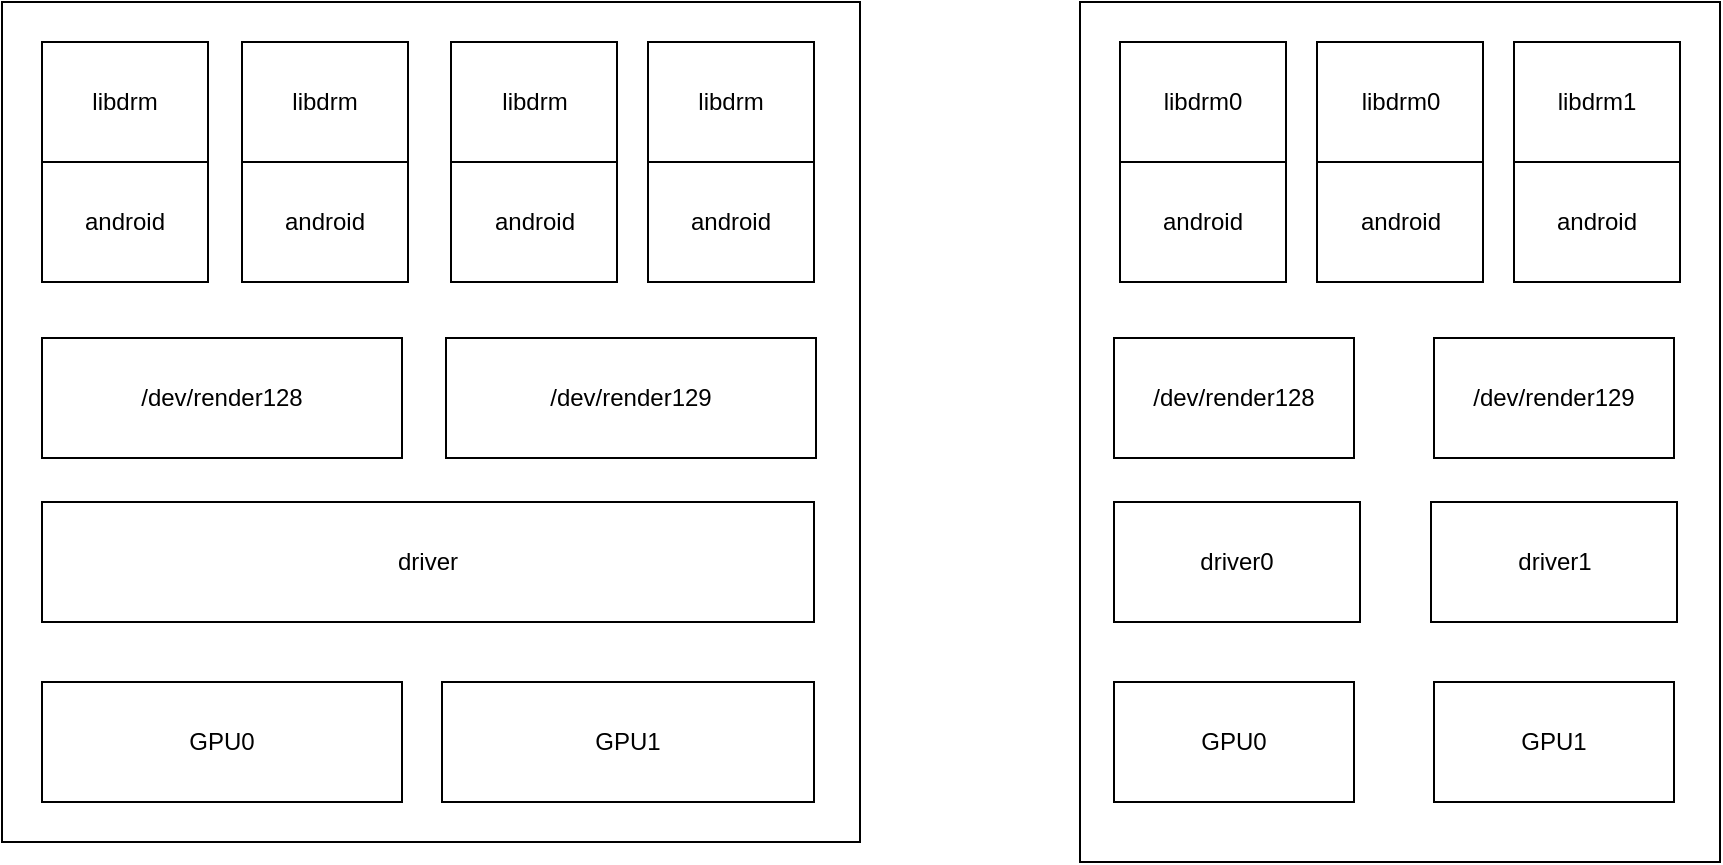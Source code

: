 <mxfile version="21.0.4" type="github">
  <diagram name="第 1 页" id="_fWz3mKXce-xbAd_N4y1">
    <mxGraphModel dx="2081" dy="843" grid="1" gridSize="10" guides="1" tooltips="1" connect="1" arrows="1" fold="1" page="1" pageScale="1" pageWidth="827" pageHeight="1169" math="0" shadow="0">
      <root>
        <mxCell id="0" />
        <mxCell id="1" parent="0" />
        <mxCell id="CrbNRZzl7jmJsJ6pIWmv-7" value="" style="rounded=0;whiteSpace=wrap;html=1;" vertex="1" parent="1">
          <mxGeometry x="-70" y="110" width="429" height="420" as="geometry" />
        </mxCell>
        <mxCell id="CrbNRZzl7jmJsJ6pIWmv-1" value="GPU0" style="rounded=0;whiteSpace=wrap;html=1;" vertex="1" parent="1">
          <mxGeometry x="-50" y="450" width="180" height="60" as="geometry" />
        </mxCell>
        <mxCell id="CrbNRZzl7jmJsJ6pIWmv-2" value="GPU1" style="rounded=0;whiteSpace=wrap;html=1;" vertex="1" parent="1">
          <mxGeometry x="150" y="450" width="186" height="60" as="geometry" />
        </mxCell>
        <mxCell id="CrbNRZzl7jmJsJ6pIWmv-3" value="driver" style="rounded=0;whiteSpace=wrap;html=1;" vertex="1" parent="1">
          <mxGeometry x="-50" y="360" width="386" height="60" as="geometry" />
        </mxCell>
        <mxCell id="CrbNRZzl7jmJsJ6pIWmv-4" value="/dev/render128" style="rounded=0;whiteSpace=wrap;html=1;" vertex="1" parent="1">
          <mxGeometry x="-50" y="278" width="180" height="60" as="geometry" />
        </mxCell>
        <mxCell id="CrbNRZzl7jmJsJ6pIWmv-5" value="/dev/render129" style="rounded=0;whiteSpace=wrap;html=1;" vertex="1" parent="1">
          <mxGeometry x="152" y="278" width="185" height="60" as="geometry" />
        </mxCell>
        <mxCell id="CrbNRZzl7jmJsJ6pIWmv-6" value="android" style="rounded=0;whiteSpace=wrap;html=1;" vertex="1" parent="1">
          <mxGeometry x="50" y="190" width="83" height="60" as="geometry" />
        </mxCell>
        <mxCell id="CrbNRZzl7jmJsJ6pIWmv-8" value="" style="rounded=0;whiteSpace=wrap;html=1;" vertex="1" parent="1">
          <mxGeometry x="469" y="110" width="320" height="430" as="geometry" />
        </mxCell>
        <mxCell id="CrbNRZzl7jmJsJ6pIWmv-9" value="GPU0" style="rounded=0;whiteSpace=wrap;html=1;" vertex="1" parent="1">
          <mxGeometry x="486" y="450" width="120" height="60" as="geometry" />
        </mxCell>
        <mxCell id="CrbNRZzl7jmJsJ6pIWmv-10" value="GPU1" style="rounded=0;whiteSpace=wrap;html=1;" vertex="1" parent="1">
          <mxGeometry x="646" y="450" width="120" height="60" as="geometry" />
        </mxCell>
        <mxCell id="CrbNRZzl7jmJsJ6pIWmv-11" value="driver0" style="rounded=0;whiteSpace=wrap;html=1;" vertex="1" parent="1">
          <mxGeometry x="486" y="360" width="123" height="60" as="geometry" />
        </mxCell>
        <mxCell id="CrbNRZzl7jmJsJ6pIWmv-12" value="/dev/render128" style="rounded=0;whiteSpace=wrap;html=1;" vertex="1" parent="1">
          <mxGeometry x="486" y="278" width="120" height="60" as="geometry" />
        </mxCell>
        <mxCell id="CrbNRZzl7jmJsJ6pIWmv-13" value="/dev/render129" style="rounded=0;whiteSpace=wrap;html=1;" vertex="1" parent="1">
          <mxGeometry x="646" y="278" width="120" height="60" as="geometry" />
        </mxCell>
        <mxCell id="CrbNRZzl7jmJsJ6pIWmv-15" value="android" style="rounded=0;whiteSpace=wrap;html=1;" vertex="1" parent="1">
          <mxGeometry x="154.5" y="190" width="83" height="60" as="geometry" />
        </mxCell>
        <mxCell id="CrbNRZzl7jmJsJ6pIWmv-16" value="android" style="rounded=0;whiteSpace=wrap;html=1;" vertex="1" parent="1">
          <mxGeometry x="253" y="190" width="83" height="60" as="geometry" />
        </mxCell>
        <mxCell id="CrbNRZzl7jmJsJ6pIWmv-17" value="libdrm" style="rounded=0;whiteSpace=wrap;html=1;" vertex="1" parent="1">
          <mxGeometry x="253" y="130" width="83" height="60" as="geometry" />
        </mxCell>
        <mxCell id="CrbNRZzl7jmJsJ6pIWmv-18" value="libdrm" style="rounded=0;whiteSpace=wrap;html=1;" vertex="1" parent="1">
          <mxGeometry x="154.5" y="130" width="83" height="60" as="geometry" />
        </mxCell>
        <mxCell id="CrbNRZzl7jmJsJ6pIWmv-19" value="libdrm" style="rounded=0;whiteSpace=wrap;html=1;" vertex="1" parent="1">
          <mxGeometry x="50" y="130" width="83" height="60" as="geometry" />
        </mxCell>
        <mxCell id="CrbNRZzl7jmJsJ6pIWmv-20" value="android" style="rounded=0;whiteSpace=wrap;html=1;" vertex="1" parent="1">
          <mxGeometry x="489" y="190" width="83" height="60" as="geometry" />
        </mxCell>
        <mxCell id="CrbNRZzl7jmJsJ6pIWmv-21" value="android" style="rounded=0;whiteSpace=wrap;html=1;" vertex="1" parent="1">
          <mxGeometry x="587.5" y="190" width="83" height="60" as="geometry" />
        </mxCell>
        <mxCell id="CrbNRZzl7jmJsJ6pIWmv-22" value="android" style="rounded=0;whiteSpace=wrap;html=1;" vertex="1" parent="1">
          <mxGeometry x="686" y="190" width="83" height="60" as="geometry" />
        </mxCell>
        <mxCell id="CrbNRZzl7jmJsJ6pIWmv-23" value="libdrm1" style="rounded=0;whiteSpace=wrap;html=1;" vertex="1" parent="1">
          <mxGeometry x="686" y="130" width="83" height="60" as="geometry" />
        </mxCell>
        <mxCell id="CrbNRZzl7jmJsJ6pIWmv-24" value="libdrm0" style="rounded=0;whiteSpace=wrap;html=1;" vertex="1" parent="1">
          <mxGeometry x="587.5" y="130" width="83" height="60" as="geometry" />
        </mxCell>
        <mxCell id="CrbNRZzl7jmJsJ6pIWmv-25" value="libdrm0" style="rounded=0;whiteSpace=wrap;html=1;" vertex="1" parent="1">
          <mxGeometry x="489" y="130" width="83" height="60" as="geometry" />
        </mxCell>
        <mxCell id="CrbNRZzl7jmJsJ6pIWmv-27" value="driver1" style="rounded=0;whiteSpace=wrap;html=1;" vertex="1" parent="1">
          <mxGeometry x="644.5" y="360" width="123" height="60" as="geometry" />
        </mxCell>
        <mxCell id="CrbNRZzl7jmJsJ6pIWmv-28" value="android" style="rounded=0;whiteSpace=wrap;html=1;" vertex="1" parent="1">
          <mxGeometry x="-50" y="190" width="83" height="60" as="geometry" />
        </mxCell>
        <mxCell id="CrbNRZzl7jmJsJ6pIWmv-29" value="libdrm" style="rounded=0;whiteSpace=wrap;html=1;" vertex="1" parent="1">
          <mxGeometry x="-50" y="130" width="83" height="60" as="geometry" />
        </mxCell>
      </root>
    </mxGraphModel>
  </diagram>
</mxfile>
